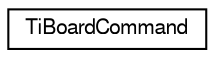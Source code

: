 digraph "Graphical Class Hierarchy"
{
  edge [fontname="FreeSans",fontsize="10",labelfontname="FreeSans",labelfontsize="10"];
  node [fontname="FreeSans",fontsize="10",shape=record];
  rankdir="LR";
  Node1 [label="TiBoardCommand",height=0.2,width=0.4,color="black", fillcolor="white", style="filled",URL="$d8/d03/struct_ti_board_command.html"];
}
